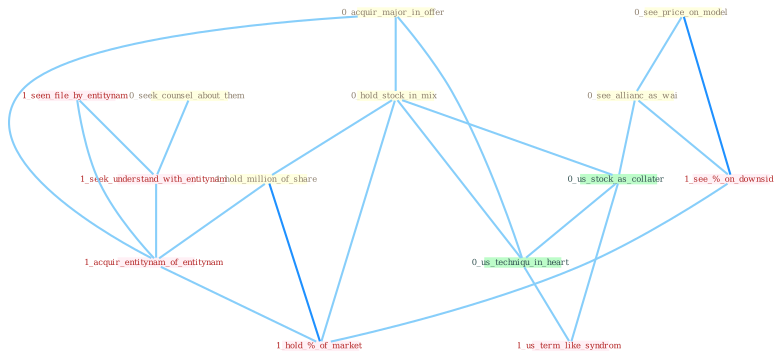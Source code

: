 Graph G{ 
    node
    [shape=polygon,style=filled,width=.5,height=.06,color="#BDFCC9",fixedsize=true,fontsize=4,
    fontcolor="#2f4f4f"];
    {node
    [color="#ffffe0", fontcolor="#8b7d6b"] "0_see_price_on_model " "0_seek_counsel_about_them " "0_acquir_major_in_offer " "0_hold_stock_in_mix " "0_see_allianc_as_wai " "1_hold_million_of_share "}
{node [color="#fff0f5", fontcolor="#b22222"] "1_seen_file_by_entitynam " "1_seek_understand_with_entitynam " "1_acquir_entitynam_of_entitynam " "1_see_%_on_downsid " "1_us_term_like_syndrom " "1_hold_%_of_market "}
edge [color="#B0E2FF"];

	"0_see_price_on_model " -- "0_see_allianc_as_wai " [w="1", color="#87cefa" ];
	"0_see_price_on_model " -- "1_see_%_on_downsid " [w="2", color="#1e90ff" , len=0.8];
	"0_seek_counsel_about_them " -- "1_seek_understand_with_entitynam " [w="1", color="#87cefa" ];
	"0_acquir_major_in_offer " -- "0_hold_stock_in_mix " [w="1", color="#87cefa" ];
	"0_acquir_major_in_offer " -- "1_acquir_entitynam_of_entitynam " [w="1", color="#87cefa" ];
	"0_acquir_major_in_offer " -- "0_us_techniqu_in_heart " [w="1", color="#87cefa" ];
	"0_hold_stock_in_mix " -- "1_hold_million_of_share " [w="1", color="#87cefa" ];
	"0_hold_stock_in_mix " -- "0_us_stock_as_collater " [w="1", color="#87cefa" ];
	"0_hold_stock_in_mix " -- "0_us_techniqu_in_heart " [w="1", color="#87cefa" ];
	"0_hold_stock_in_mix " -- "1_hold_%_of_market " [w="1", color="#87cefa" ];
	"0_see_allianc_as_wai " -- "0_us_stock_as_collater " [w="1", color="#87cefa" ];
	"0_see_allianc_as_wai " -- "1_see_%_on_downsid " [w="1", color="#87cefa" ];
	"1_hold_million_of_share " -- "1_acquir_entitynam_of_entitynam " [w="1", color="#87cefa" ];
	"1_hold_million_of_share " -- "1_hold_%_of_market " [w="2", color="#1e90ff" , len=0.8];
	"1_seen_file_by_entitynam " -- "1_seek_understand_with_entitynam " [w="1", color="#87cefa" ];
	"1_seen_file_by_entitynam " -- "1_acquir_entitynam_of_entitynam " [w="1", color="#87cefa" ];
	"0_us_stock_as_collater " -- "0_us_techniqu_in_heart " [w="1", color="#87cefa" ];
	"0_us_stock_as_collater " -- "1_us_term_like_syndrom " [w="1", color="#87cefa" ];
	"1_seek_understand_with_entitynam " -- "1_acquir_entitynam_of_entitynam " [w="1", color="#87cefa" ];
	"1_acquir_entitynam_of_entitynam " -- "1_hold_%_of_market " [w="1", color="#87cefa" ];
	"0_us_techniqu_in_heart " -- "1_us_term_like_syndrom " [w="1", color="#87cefa" ];
	"1_see_%_on_downsid " -- "1_hold_%_of_market " [w="1", color="#87cefa" ];
}